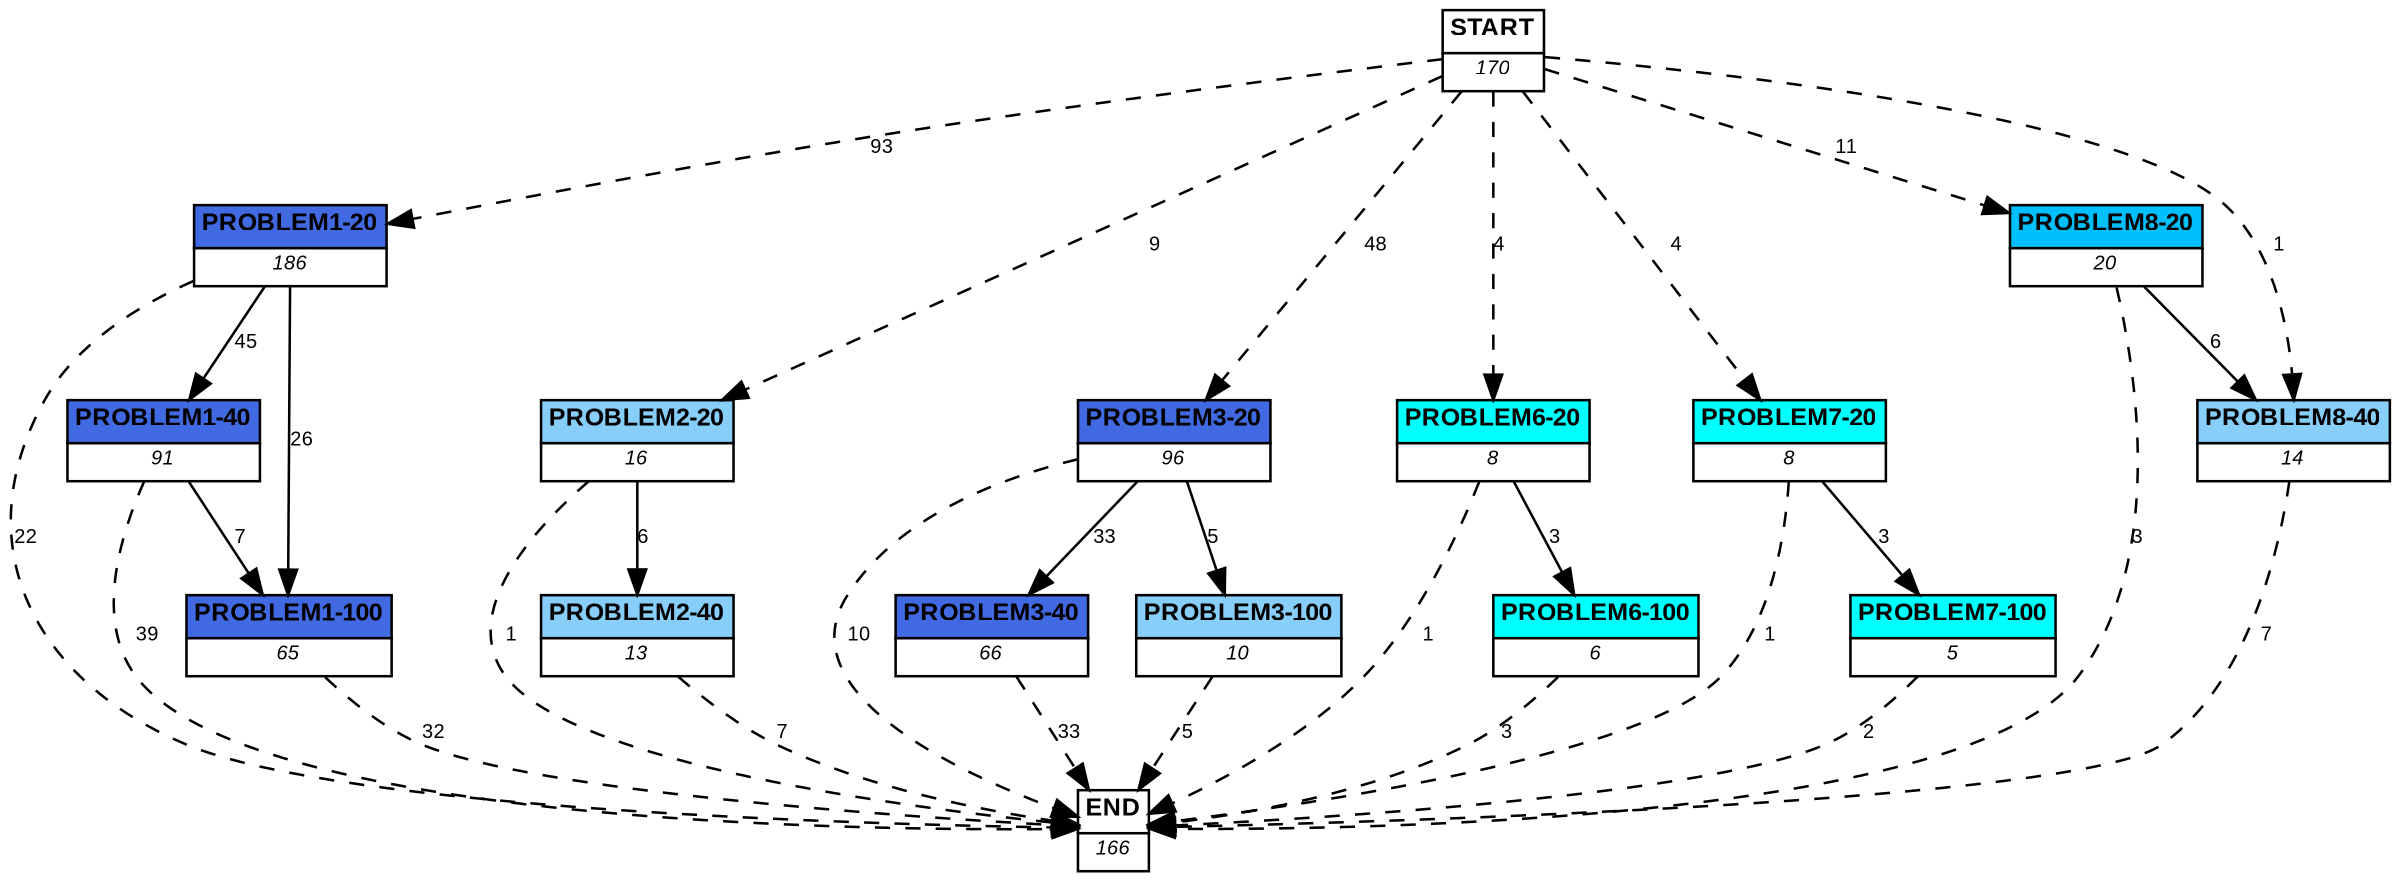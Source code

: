 digraph graphname {
	dpi = 150
	size="16,11!";
	margin = 0;
"PROBLEM1-20" [shape=plain, label=<<table border="0" cellborder="1" cellspacing="0"><tr><td bgcolor="royalblue"><FONT face="Arial" POINT-SIZE="10"><b>PROBLEM1-20</b></FONT></td></tr><tr><td bgcolor="white"><FONT face="Arial" POINT-SIZE="8"><i>186</i></FONT></td></tr></table>>]
"PROBLEM1-40" [shape=plain, label=<<table border="0" cellborder="1" cellspacing="0"><tr><td bgcolor="royalblue"><FONT face="Arial" POINT-SIZE="10"><b>PROBLEM1-40</b></FONT></td></tr><tr><td bgcolor="white"><FONT face="Arial" POINT-SIZE="8"><i>91</i></FONT></td></tr></table>>]
"PROBLEM1-100" [shape=plain, label=<<table border="0" cellborder="1" cellspacing="0"><tr><td bgcolor="royalblue"><FONT face="Arial" POINT-SIZE="10"><b>PROBLEM1-100</b></FONT></td></tr><tr><td bgcolor="white"><FONT face="Arial" POINT-SIZE="8"><i>65</i></FONT></td></tr></table>>]
"PROBLEM2-20" [shape=plain, label=<<table border="0" cellborder="1" cellspacing="0"><tr><td bgcolor="lightskyblue"><FONT face="Arial" POINT-SIZE="10"><b>PROBLEM2-20</b></FONT></td></tr><tr><td bgcolor="white"><FONT face="Arial" POINT-SIZE="8"><i>16</i></FONT></td></tr></table>>]
"PROBLEM2-40" [shape=plain, label=<<table border="0" cellborder="1" cellspacing="0"><tr><td bgcolor="lightskyblue"><FONT face="Arial" POINT-SIZE="10"><b>PROBLEM2-40</b></FONT></td></tr><tr><td bgcolor="white"><FONT face="Arial" POINT-SIZE="8"><i>13</i></FONT></td></tr></table>>]
"PROBLEM3-20" [shape=plain, label=<<table border="0" cellborder="1" cellspacing="0"><tr><td bgcolor="royalblue"><FONT face="Arial" POINT-SIZE="10"><b>PROBLEM3-20</b></FONT></td></tr><tr><td bgcolor="white"><FONT face="Arial" POINT-SIZE="8"><i>96</i></FONT></td></tr></table>>]
"PROBLEM3-40" [shape=plain, label=<<table border="0" cellborder="1" cellspacing="0"><tr><td bgcolor="royalblue"><FONT face="Arial" POINT-SIZE="10"><b>PROBLEM3-40</b></FONT></td></tr><tr><td bgcolor="white"><FONT face="Arial" POINT-SIZE="8"><i>66</i></FONT></td></tr></table>>]
"PROBLEM3-100" [shape=plain, label=<<table border="0" cellborder="1" cellspacing="0"><tr><td bgcolor="lightskyblue"><FONT face="Arial" POINT-SIZE="10"><b>PROBLEM3-100</b></FONT></td></tr><tr><td bgcolor="white"><FONT face="Arial" POINT-SIZE="8"><i>10</i></FONT></td></tr></table>>]
"PROBLEM6-20" [shape=plain, label=<<table border="0" cellborder="1" cellspacing="0"><tr><td bgcolor="aqua"><FONT face="Arial" POINT-SIZE="10"><b>PROBLEM6-20</b></FONT></td></tr><tr><td bgcolor="white"><FONT face="Arial" POINT-SIZE="8"><i>8</i></FONT></td></tr></table>>]
"PROBLEM6-100" [shape=plain, label=<<table border="0" cellborder="1" cellspacing="0"><tr><td bgcolor="aqua"><FONT face="Arial" POINT-SIZE="10"><b>PROBLEM6-100</b></FONT></td></tr><tr><td bgcolor="white"><FONT face="Arial" POINT-SIZE="8"><i>6</i></FONT></td></tr></table>>]
"PROBLEM7-20" [shape=plain, label=<<table border="0" cellborder="1" cellspacing="0"><tr><td bgcolor="aqua"><FONT face="Arial" POINT-SIZE="10"><b>PROBLEM7-20</b></FONT></td></tr><tr><td bgcolor="white"><FONT face="Arial" POINT-SIZE="8"><i>8</i></FONT></td></tr></table>>]
"PROBLEM7-100" [shape=plain, label=<<table border="0" cellborder="1" cellspacing="0"><tr><td bgcolor="aqua"><FONT face="Arial" POINT-SIZE="10"><b>PROBLEM7-100</b></FONT></td></tr><tr><td bgcolor="white"><FONT face="Arial" POINT-SIZE="8"><i>5</i></FONT></td></tr></table>>]
"PROBLEM8-20" [shape=plain, label=<<table border="0" cellborder="1" cellspacing="0"><tr><td bgcolor="deepskyblue"><FONT face="Arial" POINT-SIZE="10"><b>PROBLEM8-20</b></FONT></td></tr><tr><td bgcolor="white"><FONT face="Arial" POINT-SIZE="8"><i>20</i></FONT></td></tr></table>>]
"PROBLEM8-40" [shape=plain, label=<<table border="0" cellborder="1" cellspacing="0"><tr><td bgcolor="lightskyblue"><FONT face="Arial" POINT-SIZE="10"><b>PROBLEM8-40</b></FONT></td></tr><tr><td bgcolor="white"><FONT face="Arial" POINT-SIZE="8"><i>14</i></FONT></td></tr></table>>]
"START" [shape=plain, label=<<table border="0" cellborder="1" cellspacing="0"><tr><td bgcolor="white"><FONT face="Arial" POINT-SIZE="10"><b>START</b></FONT></td></tr><tr><td bgcolor="white"><FONT face="Arial" POINT-SIZE="8"><i>170</i></FONT></td></tr></table>>]
"END" [shape=plain, label=<<table border="0" cellborder="1" cellspacing="0"><tr><td bgcolor="white"><FONT face="Arial" POINT-SIZE="10"><b>END</b></FONT></td></tr><tr><td bgcolor="white"><FONT face="Arial" POINT-SIZE="8"><i>166</i></FONT></td></tr></table>>]
"PROBLEM1-20" -> "PROBLEM1-40" [ label ="45" labelfloat=false fontname="Arial" fontsize=8]
"PROBLEM1-20" -> "PROBLEM1-100" [ label ="26" labelfloat=false fontname="Arial" fontsize=8]
"PROBLEM1-20" -> "END" [ style = dashed label ="22" labelfloat=false fontname="Arial" fontsize=8]
"PROBLEM1-40" -> "PROBLEM1-100" [ label ="7" labelfloat=false fontname="Arial" fontsize=8]
"PROBLEM1-40" -> "END" [ style = dashed label ="39" labelfloat=false fontname="Arial" fontsize=8]
"PROBLEM1-100" -> "END" [ style = dashed label ="32" labelfloat=false fontname="Arial" fontsize=8]
"PROBLEM2-20" -> "PROBLEM2-40" [ label ="6" labelfloat=false fontname="Arial" fontsize=8]
"PROBLEM2-20" -> "END" [ style = dashed label ="1" labelfloat=false fontname="Arial" fontsize=8]
"PROBLEM2-40" -> "END" [ style = dashed label ="7" labelfloat=false fontname="Arial" fontsize=8]
"PROBLEM3-20" -> "PROBLEM3-40" [ label ="33" labelfloat=false fontname="Arial" fontsize=8]
"PROBLEM3-20" -> "PROBLEM3-100" [ label ="5" labelfloat=false fontname="Arial" fontsize=8]
"PROBLEM3-20" -> "END" [ style = dashed label ="10" labelfloat=false fontname="Arial" fontsize=8]
"PROBLEM3-40" -> "END" [ style = dashed label ="33" labelfloat=false fontname="Arial" fontsize=8]
"PROBLEM3-100" -> "END" [ style = dashed label ="5" labelfloat=false fontname="Arial" fontsize=8]
"PROBLEM6-20" -> "PROBLEM6-100" [ label ="3" labelfloat=false fontname="Arial" fontsize=8]
"PROBLEM6-20" -> "END" [ style = dashed label ="1" labelfloat=false fontname="Arial" fontsize=8]
"PROBLEM6-100" -> "END" [ style = dashed label ="3" labelfloat=false fontname="Arial" fontsize=8]
"PROBLEM7-20" -> "PROBLEM7-100" [ label ="3" labelfloat=false fontname="Arial" fontsize=8]
"PROBLEM7-20" -> "END" [ style = dashed label ="1" labelfloat=false fontname="Arial" fontsize=8]
"PROBLEM7-100" -> "END" [ style = dashed label ="2" labelfloat=false fontname="Arial" fontsize=8]
"PROBLEM8-20" -> "PROBLEM8-40" [ label ="6" labelfloat=false fontname="Arial" fontsize=8]
"PROBLEM8-20" -> "END" [ style = dashed label ="3" labelfloat=false fontname="Arial" fontsize=8]
"PROBLEM8-40" -> "END" [ style = dashed label ="7" labelfloat=false fontname="Arial" fontsize=8]
"START" -> "PROBLEM1-20" [ style = dashed label ="93" labelfloat=false fontname="Arial" fontsize=8]
"START" -> "PROBLEM2-20" [ style = dashed label ="9" labelfloat=false fontname="Arial" fontsize=8]
"START" -> "PROBLEM3-20" [ style = dashed label ="48" labelfloat=false fontname="Arial" fontsize=8]
"START" -> "PROBLEM6-20" [ style = dashed label ="4" labelfloat=false fontname="Arial" fontsize=8]
"START" -> "PROBLEM7-20" [ style = dashed label ="4" labelfloat=false fontname="Arial" fontsize=8]
"START" -> "PROBLEM8-20" [ style = dashed label ="11" labelfloat=false fontname="Arial" fontsize=8]
"START" -> "PROBLEM8-40" [ style = dashed label ="1" labelfloat=false fontname="Arial" fontsize=8]
}